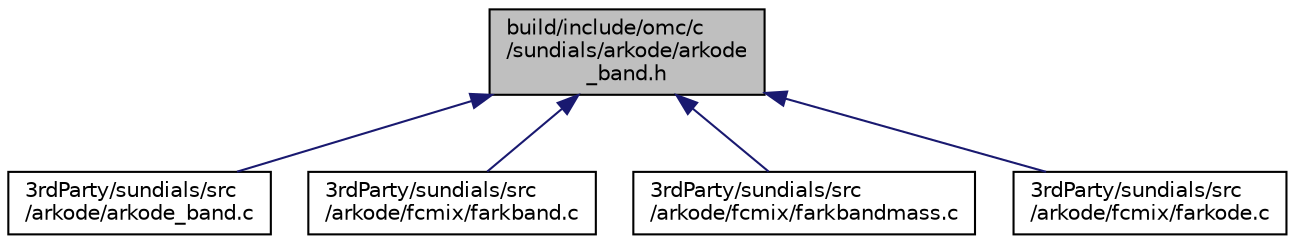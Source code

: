 digraph "build/include/omc/c/sundials/arkode/arkode_band.h"
{
  edge [fontname="Helvetica",fontsize="10",labelfontname="Helvetica",labelfontsize="10"];
  node [fontname="Helvetica",fontsize="10",shape=record];
  Node3 [label="build/include/omc/c\l/sundials/arkode/arkode\l_band.h",height=0.2,width=0.4,color="black", fillcolor="grey75", style="filled", fontcolor="black"];
  Node3 -> Node4 [dir="back",color="midnightblue",fontsize="10",style="solid",fontname="Helvetica"];
  Node4 [label="3rdParty/sundials/src\l/arkode/arkode_band.c",height=0.2,width=0.4,color="black", fillcolor="white", style="filled",URL="$d1/d74/arkode__band_8c.html"];
  Node3 -> Node5 [dir="back",color="midnightblue",fontsize="10",style="solid",fontname="Helvetica"];
  Node5 [label="3rdParty/sundials/src\l/arkode/fcmix/farkband.c",height=0.2,width=0.4,color="black", fillcolor="white", style="filled",URL="$d8/dae/farkband_8c.html"];
  Node3 -> Node6 [dir="back",color="midnightblue",fontsize="10",style="solid",fontname="Helvetica"];
  Node6 [label="3rdParty/sundials/src\l/arkode/fcmix/farkbandmass.c",height=0.2,width=0.4,color="black", fillcolor="white", style="filled",URL="$da/d14/farkbandmass_8c.html"];
  Node3 -> Node7 [dir="back",color="midnightblue",fontsize="10",style="solid",fontname="Helvetica"];
  Node7 [label="3rdParty/sundials/src\l/arkode/fcmix/farkode.c",height=0.2,width=0.4,color="black", fillcolor="white", style="filled",URL="$dc/d59/farkode_8c.html"];
}

